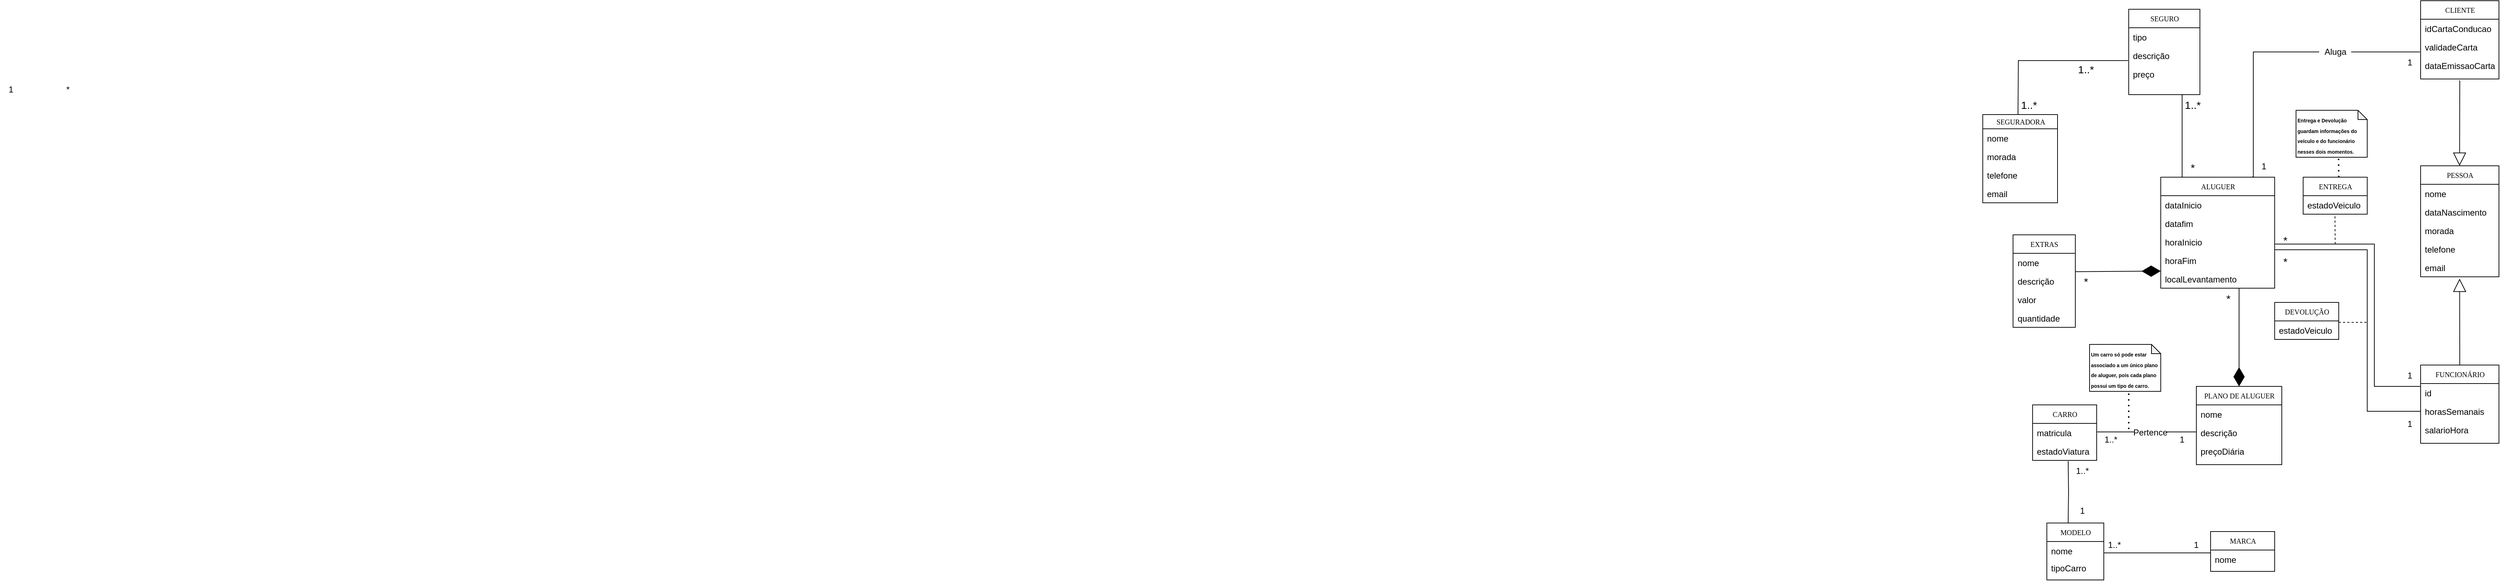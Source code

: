 <mxfile version="22.0.4" type="device">
  <diagram name="Page-1" id="c4acf3e9-155e-7222-9cf6-157b1a14988f">
    <mxGraphModel dx="2537" dy="929" grid="1" gridSize="10" guides="1" tooltips="1" connect="1" arrows="1" fold="1" page="1" pageScale="1" pageWidth="850" pageHeight="1100" background="none" math="0" shadow="0">
      <root>
        <mxCell id="0" />
        <mxCell id="1" parent="0" />
        <mxCell id="5IcPBQkvsi3HylHIgRuO-8" value="&lt;div style=&quot;&quot;&gt;&lt;font style=&quot;font-size: 7px;&quot;&gt;&lt;b&gt;Entrega e Devolução guardam informações do veículo e do funcionário nesses dois momentos.&lt;/b&gt;&lt;/font&gt;&lt;/div&gt;" style="shape=note;whiteSpace=wrap;html=1;backgroundOutline=1;darkOpacity=0.05;size=13;verticalAlign=bottom;labelBackgroundColor=none;labelBorderColor=none;align=left;" vertex="1" parent="1">
          <mxGeometry x="3050" y="162" width="100" height="66" as="geometry" />
        </mxCell>
        <mxCell id="utZW5Ri-ObuBG_dfQ21w-149" value="*" style="text;html=1;align=center;verticalAlign=middle;resizable=0;points=[];autosize=1;strokeColor=none;fillColor=none;" parent="1" vertex="1">
          <mxGeometry x="-95" y="118" width="30" height="30" as="geometry" />
        </mxCell>
        <mxCell id="utZW5Ri-ObuBG_dfQ21w-150" value="1" style="text;html=1;align=center;verticalAlign=middle;resizable=0;points=[];autosize=1;strokeColor=none;fillColor=none;" parent="1" vertex="1">
          <mxGeometry x="-175" y="118" width="30" height="30" as="geometry" />
        </mxCell>
        <mxCell id="u8VHcEahrcE8FP3tKRez-27" value="PESSOA" style="swimlane;html=1;fontStyle=0;childLayout=stackLayout;horizontal=1;startSize=26;fillColor=none;horizontalStack=0;resizeParent=1;resizeLast=0;collapsible=1;marginBottom=0;swimlaneFillColor=#ffffff;rounded=0;shadow=0;comic=0;labelBackgroundColor=none;strokeWidth=1;fontFamily=Verdana;fontSize=10;align=center;" parent="1" vertex="1">
          <mxGeometry x="3225" y="240" width="110" height="156" as="geometry" />
        </mxCell>
        <mxCell id="u8VHcEahrcE8FP3tKRez-28" value="nome" style="text;html=1;strokeColor=none;fillColor=none;align=left;verticalAlign=top;spacingLeft=4;spacingRight=4;whiteSpace=wrap;overflow=hidden;rotatable=0;points=[[0,0.5],[1,0.5]];portConstraint=eastwest;" parent="u8VHcEahrcE8FP3tKRez-27" vertex="1">
          <mxGeometry y="26" width="110" height="26" as="geometry" />
        </mxCell>
        <mxCell id="u8VHcEahrcE8FP3tKRez-29" value="dataNascimento" style="text;html=1;strokeColor=none;fillColor=none;align=left;verticalAlign=top;spacingLeft=4;spacingRight=4;whiteSpace=wrap;overflow=hidden;rotatable=0;points=[[0,0.5],[1,0.5]];portConstraint=eastwest;" parent="u8VHcEahrcE8FP3tKRez-27" vertex="1">
          <mxGeometry y="52" width="110" height="26" as="geometry" />
        </mxCell>
        <mxCell id="u8VHcEahrcE8FP3tKRez-30" value="morada" style="text;html=1;strokeColor=none;fillColor=none;align=left;verticalAlign=top;spacingLeft=4;spacingRight=4;whiteSpace=wrap;overflow=hidden;rotatable=0;points=[[0,0.5],[1,0.5]];portConstraint=eastwest;" parent="u8VHcEahrcE8FP3tKRez-27" vertex="1">
          <mxGeometry y="78" width="110" height="26" as="geometry" />
        </mxCell>
        <mxCell id="u8VHcEahrcE8FP3tKRez-31" value="telefone" style="text;html=1;strokeColor=none;fillColor=none;align=left;verticalAlign=top;spacingLeft=4;spacingRight=4;whiteSpace=wrap;overflow=hidden;rotatable=0;points=[[0,0.5],[1,0.5]];portConstraint=eastwest;" parent="u8VHcEahrcE8FP3tKRez-27" vertex="1">
          <mxGeometry y="104" width="110" height="26" as="geometry" />
        </mxCell>
        <mxCell id="u8VHcEahrcE8FP3tKRez-32" value="email" style="text;html=1;strokeColor=none;fillColor=none;align=left;verticalAlign=top;spacingLeft=4;spacingRight=4;whiteSpace=wrap;overflow=hidden;rotatable=0;points=[[0,0.5],[1,0.5]];portConstraint=eastwest;" parent="u8VHcEahrcE8FP3tKRez-27" vertex="1">
          <mxGeometry y="130" width="110" height="26" as="geometry" />
        </mxCell>
        <mxCell id="u8VHcEahrcE8FP3tKRez-33" value="CLIENTE" style="swimlane;html=1;fontStyle=0;childLayout=stackLayout;horizontal=1;startSize=26;fillColor=none;horizontalStack=0;resizeParent=1;resizeLast=0;collapsible=1;marginBottom=0;swimlaneFillColor=#ffffff;rounded=0;shadow=0;comic=0;labelBackgroundColor=none;strokeWidth=1;fontFamily=Verdana;fontSize=10;align=center;" parent="1" vertex="1">
          <mxGeometry x="3225" y="8" width="110" height="110" as="geometry" />
        </mxCell>
        <mxCell id="u8VHcEahrcE8FP3tKRez-34" value="idCartaConducao" style="text;html=1;strokeColor=none;fillColor=none;align=left;verticalAlign=top;spacingLeft=4;spacingRight=4;whiteSpace=wrap;overflow=hidden;rotatable=0;points=[[0,0.5],[1,0.5]];portConstraint=eastwest;" parent="u8VHcEahrcE8FP3tKRez-33" vertex="1">
          <mxGeometry y="26" width="110" height="26" as="geometry" />
        </mxCell>
        <mxCell id="u8VHcEahrcE8FP3tKRez-35" value="validadeCarta" style="text;html=1;strokeColor=none;fillColor=none;align=left;verticalAlign=top;spacingLeft=4;spacingRight=4;whiteSpace=wrap;overflow=hidden;rotatable=0;points=[[0,0.5],[1,0.5]];portConstraint=eastwest;" parent="u8VHcEahrcE8FP3tKRez-33" vertex="1">
          <mxGeometry y="52" width="110" height="26" as="geometry" />
        </mxCell>
        <mxCell id="u8VHcEahrcE8FP3tKRez-36" value="dataEmissaoCarta" style="text;html=1;strokeColor=none;fillColor=none;align=left;verticalAlign=top;spacingLeft=4;spacingRight=4;whiteSpace=wrap;overflow=hidden;rotatable=0;points=[[0,0.5],[1,0.5]];portConstraint=eastwest;" parent="u8VHcEahrcE8FP3tKRez-33" vertex="1">
          <mxGeometry y="78" width="110" height="26" as="geometry" />
        </mxCell>
        <mxCell id="u8VHcEahrcE8FP3tKRez-38" value="FUNCIONÁRIO" style="swimlane;html=1;fontStyle=0;childLayout=stackLayout;horizontal=1;startSize=26;fillColor=none;horizontalStack=0;resizeParent=1;resizeLast=0;collapsible=1;marginBottom=0;swimlaneFillColor=#ffffff;rounded=0;shadow=0;comic=0;labelBackgroundColor=none;strokeWidth=1;fontFamily=Verdana;fontSize=10;align=center;" parent="1" vertex="1">
          <mxGeometry x="3225" y="520" width="110" height="110" as="geometry" />
        </mxCell>
        <mxCell id="u8VHcEahrcE8FP3tKRez-39" value="id&lt;br&gt;" style="text;html=1;strokeColor=none;fillColor=none;align=left;verticalAlign=top;spacingLeft=4;spacingRight=4;whiteSpace=wrap;overflow=hidden;rotatable=0;points=[[0,0.5],[1,0.5]];portConstraint=eastwest;" parent="u8VHcEahrcE8FP3tKRez-38" vertex="1">
          <mxGeometry y="26" width="110" height="26" as="geometry" />
        </mxCell>
        <mxCell id="u8VHcEahrcE8FP3tKRez-40" value="horasSemanais" style="text;html=1;strokeColor=none;fillColor=none;align=left;verticalAlign=top;spacingLeft=4;spacingRight=4;whiteSpace=wrap;overflow=hidden;rotatable=0;points=[[0,0.5],[1,0.5]];portConstraint=eastwest;" parent="u8VHcEahrcE8FP3tKRez-38" vertex="1">
          <mxGeometry y="52" width="110" height="26" as="geometry" />
        </mxCell>
        <mxCell id="u8VHcEahrcE8FP3tKRez-41" value="salarioHora" style="text;html=1;strokeColor=none;fillColor=none;align=left;verticalAlign=top;spacingLeft=4;spacingRight=4;whiteSpace=wrap;overflow=hidden;rotatable=0;points=[[0,0.5],[1,0.5]];portConstraint=eastwest;" parent="u8VHcEahrcE8FP3tKRez-38" vertex="1">
          <mxGeometry y="78" width="110" height="26" as="geometry" />
        </mxCell>
        <mxCell id="u8VHcEahrcE8FP3tKRez-42" value="CARRO" style="swimlane;html=1;fontStyle=0;childLayout=stackLayout;horizontal=1;startSize=26;fillColor=none;horizontalStack=0;resizeParent=1;resizeLast=0;collapsible=1;marginBottom=0;swimlaneFillColor=#ffffff;rounded=0;shadow=0;comic=0;labelBackgroundColor=none;strokeWidth=1;fontFamily=Verdana;fontSize=10;align=center;" parent="1" vertex="1">
          <mxGeometry x="2680" y="576" width="90" height="78" as="geometry" />
        </mxCell>
        <mxCell id="u8VHcEahrcE8FP3tKRez-43" value="matricula" style="text;html=1;strokeColor=none;fillColor=none;align=left;verticalAlign=top;spacingLeft=4;spacingRight=4;whiteSpace=wrap;overflow=hidden;rotatable=0;points=[[0,0.5],[1,0.5]];portConstraint=eastwest;" parent="u8VHcEahrcE8FP3tKRez-42" vertex="1">
          <mxGeometry y="26" width="90" height="26" as="geometry" />
        </mxCell>
        <mxCell id="u8VHcEahrcE8FP3tKRez-44" value="estadoViatura" style="text;html=1;strokeColor=none;fillColor=none;align=left;verticalAlign=top;spacingLeft=4;spacingRight=4;whiteSpace=wrap;overflow=hidden;rotatable=0;points=[[0,0.5],[1,0.5]];portConstraint=eastwest;" parent="u8VHcEahrcE8FP3tKRez-42" vertex="1">
          <mxGeometry y="52" width="90" height="26" as="geometry" />
        </mxCell>
        <mxCell id="u8VHcEahrcE8FP3tKRez-45" value="ALUGUER" style="swimlane;html=1;fontStyle=0;childLayout=stackLayout;horizontal=1;startSize=26;fillColor=none;horizontalStack=0;resizeParent=1;resizeLast=0;collapsible=1;marginBottom=0;swimlaneFillColor=#ffffff;rounded=0;shadow=0;comic=0;labelBackgroundColor=none;strokeWidth=1;fontFamily=Verdana;fontSize=10;align=center;" parent="1" vertex="1">
          <mxGeometry x="2860" y="256" width="160" height="156" as="geometry" />
        </mxCell>
        <mxCell id="u8VHcEahrcE8FP3tKRez-46" value="dataInicio&lt;br&gt;" style="text;html=1;strokeColor=none;fillColor=none;align=left;verticalAlign=top;spacingLeft=4;spacingRight=4;whiteSpace=wrap;overflow=hidden;rotatable=0;points=[[0,0.5],[1,0.5]];portConstraint=eastwest;" parent="u8VHcEahrcE8FP3tKRez-45" vertex="1">
          <mxGeometry y="26" width="160" height="26" as="geometry" />
        </mxCell>
        <mxCell id="u8VHcEahrcE8FP3tKRez-47" value="datafim" style="text;html=1;strokeColor=none;fillColor=none;align=left;verticalAlign=top;spacingLeft=4;spacingRight=4;whiteSpace=wrap;overflow=hidden;rotatable=0;points=[[0,0.5],[1,0.5]];portConstraint=eastwest;" parent="u8VHcEahrcE8FP3tKRez-45" vertex="1">
          <mxGeometry y="52" width="160" height="26" as="geometry" />
        </mxCell>
        <mxCell id="u8VHcEahrcE8FP3tKRez-48" value="horaInicio" style="text;html=1;strokeColor=none;fillColor=none;align=left;verticalAlign=top;spacingLeft=4;spacingRight=4;whiteSpace=wrap;overflow=hidden;rotatable=0;points=[[0,0.5],[1,0.5]];portConstraint=eastwest;" parent="u8VHcEahrcE8FP3tKRez-45" vertex="1">
          <mxGeometry y="78" width="160" height="26" as="geometry" />
        </mxCell>
        <mxCell id="u8VHcEahrcE8FP3tKRez-49" value="horaFim&lt;br&gt;" style="text;html=1;strokeColor=none;fillColor=none;align=left;verticalAlign=top;spacingLeft=4;spacingRight=4;whiteSpace=wrap;overflow=hidden;rotatable=0;points=[[0,0.5],[1,0.5]];portConstraint=eastwest;" parent="u8VHcEahrcE8FP3tKRez-45" vertex="1">
          <mxGeometry y="104" width="160" height="26" as="geometry" />
        </mxCell>
        <mxCell id="u8VHcEahrcE8FP3tKRez-50" value="localLevantamento" style="text;html=1;strokeColor=none;fillColor=none;align=left;verticalAlign=top;spacingLeft=4;spacingRight=4;whiteSpace=wrap;overflow=hidden;rotatable=0;points=[[0,0.5],[1,0.5]];portConstraint=eastwest;" parent="u8VHcEahrcE8FP3tKRez-45" vertex="1">
          <mxGeometry y="130" width="160" height="26" as="geometry" />
        </mxCell>
        <mxCell id="u8VHcEahrcE8FP3tKRez-56" value="MARCA" style="swimlane;html=1;fontStyle=0;childLayout=stackLayout;horizontal=1;startSize=26;fillColor=none;horizontalStack=0;resizeParent=1;resizeLast=0;collapsible=1;marginBottom=0;swimlaneFillColor=#ffffff;rounded=0;shadow=0;comic=0;labelBackgroundColor=none;strokeWidth=1;fontFamily=Verdana;fontSize=10;align=center;" parent="1" vertex="1">
          <mxGeometry x="2930" y="754" width="90" height="56" as="geometry" />
        </mxCell>
        <mxCell id="u8VHcEahrcE8FP3tKRez-57" value="nome" style="text;html=1;strokeColor=none;fillColor=none;align=left;verticalAlign=top;spacingLeft=4;spacingRight=4;whiteSpace=wrap;overflow=hidden;rotatable=0;points=[[0,0.5],[1,0.5]];portConstraint=eastwest;" parent="u8VHcEahrcE8FP3tKRez-56" vertex="1">
          <mxGeometry y="26" width="90" height="26" as="geometry" />
        </mxCell>
        <mxCell id="u8VHcEahrcE8FP3tKRez-58" value="MODELO" style="swimlane;html=1;fontStyle=0;childLayout=stackLayout;horizontal=1;startSize=26;fillColor=none;horizontalStack=0;resizeParent=1;resizeLast=0;collapsible=1;marginBottom=0;swimlaneFillColor=#ffffff;rounded=0;shadow=0;comic=0;labelBackgroundColor=none;strokeWidth=1;fontFamily=Verdana;fontSize=10;align=center;" parent="1" vertex="1">
          <mxGeometry x="2700" y="742" width="80" height="80" as="geometry" />
        </mxCell>
        <mxCell id="u8VHcEahrcE8FP3tKRez-59" value="nome" style="text;html=1;strokeColor=none;fillColor=none;align=left;verticalAlign=top;spacingLeft=4;spacingRight=4;whiteSpace=wrap;overflow=hidden;rotatable=0;points=[[0,0.5],[1,0.5]];portConstraint=eastwest;" parent="u8VHcEahrcE8FP3tKRez-58" vertex="1">
          <mxGeometry y="26" width="80" height="24" as="geometry" />
        </mxCell>
        <mxCell id="u8VHcEahrcE8FP3tKRez-60" value="tipoCarro" style="text;html=1;strokeColor=none;fillColor=none;align=left;verticalAlign=top;spacingLeft=4;spacingRight=4;whiteSpace=wrap;overflow=hidden;rotatable=0;points=[[0,0.5],[1,0.5]];portConstraint=eastwest;" parent="u8VHcEahrcE8FP3tKRez-58" vertex="1">
          <mxGeometry y="50" width="80" height="26" as="geometry" />
        </mxCell>
        <mxCell id="u8VHcEahrcE8FP3tKRez-63" value="SEGURO" style="swimlane;html=1;fontStyle=0;childLayout=stackLayout;horizontal=1;startSize=26;fillColor=none;horizontalStack=0;resizeParent=1;resizeLast=0;collapsible=1;marginBottom=0;swimlaneFillColor=#ffffff;rounded=0;shadow=0;comic=0;labelBackgroundColor=none;strokeWidth=1;fontFamily=Verdana;fontSize=10;align=center;" parent="1" vertex="1">
          <mxGeometry x="2815" y="20" width="100" height="120" as="geometry" />
        </mxCell>
        <mxCell id="u8VHcEahrcE8FP3tKRez-64" value="tipo" style="text;html=1;strokeColor=none;fillColor=none;align=left;verticalAlign=top;spacingLeft=4;spacingRight=4;whiteSpace=wrap;overflow=hidden;rotatable=0;points=[[0,0.5],[1,0.5]];portConstraint=eastwest;" parent="u8VHcEahrcE8FP3tKRez-63" vertex="1">
          <mxGeometry y="26" width="100" height="26" as="geometry" />
        </mxCell>
        <mxCell id="u8VHcEahrcE8FP3tKRez-65" value="descrição&lt;br&gt;" style="text;html=1;strokeColor=none;fillColor=none;align=left;verticalAlign=top;spacingLeft=4;spacingRight=4;whiteSpace=wrap;overflow=hidden;rotatable=0;points=[[0,0.5],[1,0.5]];portConstraint=eastwest;" parent="u8VHcEahrcE8FP3tKRez-63" vertex="1">
          <mxGeometry y="52" width="100" height="26" as="geometry" />
        </mxCell>
        <mxCell id="u8VHcEahrcE8FP3tKRez-66" value="preço" style="text;html=1;strokeColor=none;fillColor=none;align=left;verticalAlign=top;spacingLeft=4;spacingRight=4;whiteSpace=wrap;overflow=hidden;rotatable=0;points=[[0,0.5],[1,0.5]];portConstraint=eastwest;" parent="u8VHcEahrcE8FP3tKRez-63" vertex="1">
          <mxGeometry y="78" width="100" height="26" as="geometry" />
        </mxCell>
        <mxCell id="u8VHcEahrcE8FP3tKRez-67" value="PLANO DE ALUGUER" style="swimlane;html=1;fontStyle=0;childLayout=stackLayout;horizontal=1;startSize=26;fillColor=none;horizontalStack=0;resizeParent=1;resizeLast=0;collapsible=1;marginBottom=0;swimlaneFillColor=#ffffff;rounded=0;shadow=0;comic=0;labelBackgroundColor=none;strokeWidth=1;fontFamily=Verdana;fontSize=10;align=center;" parent="1" vertex="1">
          <mxGeometry x="2910" y="550" width="120" height="110" as="geometry" />
        </mxCell>
        <mxCell id="1ph47kxzpxHqcFosfZ3S-9" value="nome" style="text;html=1;strokeColor=none;fillColor=none;align=left;verticalAlign=top;spacingLeft=4;spacingRight=4;whiteSpace=wrap;overflow=hidden;rotatable=0;points=[[0,0.5],[1,0.5]];portConstraint=eastwest;" parent="u8VHcEahrcE8FP3tKRez-67" vertex="1">
          <mxGeometry y="26" width="120" height="26" as="geometry" />
        </mxCell>
        <mxCell id="1ph47kxzpxHqcFosfZ3S-10" value="descrição" style="text;html=1;strokeColor=none;fillColor=none;align=left;verticalAlign=top;spacingLeft=4;spacingRight=4;whiteSpace=wrap;overflow=hidden;rotatable=0;points=[[0,0.5],[1,0.5]];portConstraint=eastwest;" parent="u8VHcEahrcE8FP3tKRez-67" vertex="1">
          <mxGeometry y="52" width="120" height="26" as="geometry" />
        </mxCell>
        <mxCell id="1ph47kxzpxHqcFosfZ3S-11" value="preçoDiária" style="text;html=1;strokeColor=none;fillColor=none;align=left;verticalAlign=top;spacingLeft=4;spacingRight=4;whiteSpace=wrap;overflow=hidden;rotatable=0;points=[[0,0.5],[1,0.5]];portConstraint=eastwest;" parent="u8VHcEahrcE8FP3tKRez-67" vertex="1">
          <mxGeometry y="78" width="120" height="26" as="geometry" />
        </mxCell>
        <mxCell id="1ph47kxzpxHqcFosfZ3S-4" value="" style="endArrow=block;endSize=16;endFill=0;html=1;rounded=0;exitX=0.5;exitY=0;exitDx=0;exitDy=0;entryX=0.498;entryY=1.102;entryDx=0;entryDy=0;entryPerimeter=0;" parent="1" source="u8VHcEahrcE8FP3tKRez-38" target="u8VHcEahrcE8FP3tKRez-32" edge="1">
          <mxGeometry width="160" relative="1" as="geometry">
            <mxPoint x="3260" y="460" as="sourcePoint" />
            <mxPoint x="3420" y="460" as="targetPoint" />
          </mxGeometry>
        </mxCell>
        <mxCell id="1ph47kxzpxHqcFosfZ3S-5" value="" style="endArrow=block;endSize=16;endFill=0;html=1;rounded=0;entryX=0.5;entryY=0;entryDx=0;entryDy=0;strokeColor=default;jumpStyle=none;shadow=0;" parent="1" edge="1">
          <mxGeometry width="160" relative="1" as="geometry">
            <mxPoint x="3280" y="120" as="sourcePoint" />
            <mxPoint x="3279.71" y="240.0" as="targetPoint" />
          </mxGeometry>
        </mxCell>
        <mxCell id="1ph47kxzpxHqcFosfZ3S-8" value="" style="endArrow=none;html=1;edgeStyle=orthogonalEdgeStyle;rounded=0;entryX=0;entryY=0.5;entryDx=0;entryDy=0;exitX=1;exitY=0.5;exitDx=0;exitDy=0;" parent="1" edge="1" target="u8VHcEahrcE8FP3tKRez-40">
          <mxGeometry relative="1" as="geometry">
            <mxPoint x="3020" y="358.03" as="sourcePoint" />
            <mxPoint x="3200.96" y="585.542" as="targetPoint" />
            <Array as="points">
              <mxPoint x="3150" y="358" />
              <mxPoint x="3150" y="585" />
            </Array>
          </mxGeometry>
        </mxCell>
        <mxCell id="1ph47kxzpxHqcFosfZ3S-16" value="" style="endArrow=none;html=1;edgeStyle=orthogonalEdgeStyle;rounded=0;entryX=0.805;entryY=-0.004;entryDx=0;entryDy=0;entryPerimeter=0;" parent="1" target="u8VHcEahrcE8FP3tKRez-45" edge="1">
          <mxGeometry relative="1" as="geometry">
            <mxPoint x="3224" y="80" as="sourcePoint" />
            <mxPoint x="3034" y="248" as="targetPoint" />
            <Array as="points">
              <mxPoint x="3224" y="80" />
              <mxPoint x="2990" y="80" />
              <mxPoint x="2990" y="255" />
            </Array>
          </mxGeometry>
        </mxCell>
        <mxCell id="iwyS8x97kc3tYDYb35Mc-1" value="1" style="text;html=1;strokeColor=none;fillColor=none;align=center;verticalAlign=middle;whiteSpace=wrap;rounded=0;" parent="1" vertex="1">
          <mxGeometry x="3180" y="80" width="60" height="30" as="geometry" />
        </mxCell>
        <mxCell id="iwyS8x97kc3tYDYb35Mc-3" value="1" style="text;html=1;strokeColor=none;fillColor=none;align=center;verticalAlign=middle;whiteSpace=wrap;rounded=0;" parent="1" vertex="1">
          <mxGeometry x="2975" y="226" width="60" height="30" as="geometry" />
        </mxCell>
        <mxCell id="iwyS8x97kc3tYDYb35Mc-13" value="&lt;font style=&quot;font-size: 15px;&quot;&gt;*&lt;/font&gt;" style="text;html=1;strokeColor=none;fillColor=none;align=center;verticalAlign=middle;whiteSpace=wrap;rounded=0;" parent="1" vertex="1">
          <mxGeometry x="2730" y="388" width="50" height="28" as="geometry" />
        </mxCell>
        <mxCell id="iwyS8x97kc3tYDYb35Mc-25" value="" style="endArrow=none;html=1;edgeStyle=orthogonalEdgeStyle;rounded=0;" parent="1" edge="1">
          <mxGeometry relative="1" as="geometry">
            <mxPoint x="2970" y="412" as="sourcePoint" />
            <mxPoint x="2970" y="520" as="targetPoint" />
            <Array as="points">
              <mxPoint x="2970" y="470" />
              <mxPoint x="2970" y="470" />
            </Array>
          </mxGeometry>
        </mxCell>
        <mxCell id="iwyS8x97kc3tYDYb35Mc-28" value="" style="endArrow=diamondThin;endFill=1;endSize=24;html=1;rounded=0;entryX=0;entryY=0;entryDx=0;entryDy=0;" parent="1" edge="1">
          <mxGeometry width="160" relative="1" as="geometry">
            <mxPoint x="2970" y="520" as="sourcePoint" />
            <mxPoint x="2970" y="550" as="targetPoint" />
            <Array as="points">
              <mxPoint x="2970" y="530" />
            </Array>
          </mxGeometry>
        </mxCell>
        <mxCell id="iwyS8x97kc3tYDYb35Mc-31" value="&lt;font style=&quot;font-size: 15px;&quot;&gt;*&lt;/font&gt;" style="text;html=1;strokeColor=none;fillColor=none;align=center;verticalAlign=middle;whiteSpace=wrap;rounded=0;" parent="1" vertex="1">
          <mxGeometry x="2880" y="228" width="50" height="28" as="geometry" />
        </mxCell>
        <mxCell id="iwyS8x97kc3tYDYb35Mc-36" value="1" style="text;html=1;strokeColor=none;fillColor=none;align=center;verticalAlign=middle;whiteSpace=wrap;rounded=0;" parent="1" vertex="1">
          <mxGeometry x="3180" y="588" width="60" height="30" as="geometry" />
        </mxCell>
        <mxCell id="iwyS8x97kc3tYDYb35Mc-38" value="&lt;font style=&quot;font-size: 15px;&quot;&gt;*&lt;/font&gt;" style="text;html=1;strokeColor=none;fillColor=none;align=center;verticalAlign=middle;whiteSpace=wrap;rounded=0;" parent="1" vertex="1">
          <mxGeometry x="3010" y="360" width="50" height="28" as="geometry" />
        </mxCell>
        <mxCell id="iwyS8x97kc3tYDYb35Mc-39" value="" style="endArrow=none;dashed=1;html=1;rounded=0;" parent="1" edge="1">
          <mxGeometry width="50" height="50" relative="1" as="geometry">
            <mxPoint x="3110" y="460" as="sourcePoint" />
            <mxPoint x="3150" y="460" as="targetPoint" />
          </mxGeometry>
        </mxCell>
        <mxCell id="iwyS8x97kc3tYDYb35Mc-40" value="DEVOLUÇÃO" style="swimlane;html=1;fontStyle=0;childLayout=stackLayout;horizontal=1;startSize=26;fillColor=none;horizontalStack=0;resizeParent=1;resizeLast=0;collapsible=1;marginBottom=0;swimlaneFillColor=#ffffff;rounded=0;shadow=0;comic=0;labelBackgroundColor=none;strokeWidth=1;fontFamily=Verdana;fontSize=10;align=center;" parent="1" vertex="1">
          <mxGeometry x="3020" y="432" width="90" height="52" as="geometry" />
        </mxCell>
        <mxCell id="iwyS8x97kc3tYDYb35Mc-46" value="estadoVeiculo" style="text;html=1;strokeColor=none;fillColor=none;align=left;verticalAlign=top;spacingLeft=4;spacingRight=4;whiteSpace=wrap;overflow=hidden;rotatable=0;points=[[0,0.5],[1,0.5]];portConstraint=eastwest;" parent="iwyS8x97kc3tYDYb35Mc-40" vertex="1">
          <mxGeometry y="26" width="90" height="26" as="geometry" />
        </mxCell>
        <mxCell id="iwyS8x97kc3tYDYb35Mc-50" value="" style="endArrow=none;dashed=1;html=1;rounded=0;" parent="1" edge="1">
          <mxGeometry width="50" height="50" relative="1" as="geometry">
            <mxPoint x="3105" y="350" as="sourcePoint" />
            <mxPoint x="3104.66" y="308" as="targetPoint" />
          </mxGeometry>
        </mxCell>
        <mxCell id="iwyS8x97kc3tYDYb35Mc-51" value="ENTREGA" style="swimlane;html=1;fontStyle=0;childLayout=stackLayout;horizontal=1;startSize=26;fillColor=none;horizontalStack=0;resizeParent=1;resizeLast=0;collapsible=1;marginBottom=0;swimlaneFillColor=#ffffff;rounded=0;shadow=0;comic=0;labelBackgroundColor=none;strokeWidth=1;fontFamily=Verdana;fontSize=10;align=center;" parent="1" vertex="1">
          <mxGeometry x="3060" y="256" width="90" height="52" as="geometry" />
        </mxCell>
        <mxCell id="iwyS8x97kc3tYDYb35Mc-52" value="estadoVeiculo" style="text;html=1;strokeColor=none;fillColor=none;align=left;verticalAlign=top;spacingLeft=4;spacingRight=4;whiteSpace=wrap;overflow=hidden;rotatable=0;points=[[0,0.5],[1,0.5]];portConstraint=eastwest;" parent="iwyS8x97kc3tYDYb35Mc-51" vertex="1">
          <mxGeometry y="26" width="90" height="26" as="geometry" />
        </mxCell>
        <mxCell id="iwyS8x97kc3tYDYb35Mc-53" value="" style="endArrow=none;html=1;edgeStyle=orthogonalEdgeStyle;rounded=0;exitX=1;exitY=0.5;exitDx=0;exitDy=0;entryX=-0.006;entryY=0.154;entryDx=0;entryDy=0;entryPerimeter=0;" parent="1" source="u8VHcEahrcE8FP3tKRez-48" edge="1" target="u8VHcEahrcE8FP3tKRez-39">
          <mxGeometry relative="1" as="geometry">
            <mxPoint x="3070" y="350" as="sourcePoint" />
            <mxPoint x="3199.97" y="550.01" as="targetPoint" />
            <Array as="points">
              <mxPoint x="3020" y="350" />
              <mxPoint x="3160" y="350" />
              <mxPoint x="3160" y="550" />
            </Array>
          </mxGeometry>
        </mxCell>
        <mxCell id="iwyS8x97kc3tYDYb35Mc-56" value="" style="endArrow=diamondThin;endFill=1;endSize=24;html=1;rounded=0;entryX=-0.003;entryY=0.081;entryDx=0;entryDy=0;entryPerimeter=0;exitX=0.993;exitY=0.879;exitDx=0;exitDy=0;exitPerimeter=0;" parent="1" edge="1">
          <mxGeometry width="160" relative="1" as="geometry">
            <mxPoint x="2739.36" y="388.744" as="sourcePoint" />
            <mxPoint x="2860.0" y="387.996" as="targetPoint" />
          </mxGeometry>
        </mxCell>
        <mxCell id="iwyS8x97kc3tYDYb35Mc-70" value="" style="endArrow=none;html=1;edgeStyle=orthogonalEdgeStyle;rounded=0;exitX=0.75;exitY=1;exitDx=0;exitDy=0;" parent="1" source="u8VHcEahrcE8FP3tKRez-63" edge="1">
          <mxGeometry relative="1" as="geometry">
            <mxPoint x="2890" y="194" as="sourcePoint" />
            <mxPoint x="2890" y="256" as="targetPoint" />
            <Array as="points" />
          </mxGeometry>
        </mxCell>
        <mxCell id="iwyS8x97kc3tYDYb35Mc-71" value="&lt;font style=&quot;font-size: 15px;&quot;&gt;1..*&lt;/font&gt;" style="text;html=1;strokeColor=none;fillColor=none;align=center;verticalAlign=middle;whiteSpace=wrap;rounded=0;" parent="1" vertex="1">
          <mxGeometry x="2880" y="140" width="50" height="28" as="geometry" />
        </mxCell>
        <mxCell id="iwyS8x97kc3tYDYb35Mc-73" value="SEGURADORA" style="swimlane;html=1;fontStyle=0;childLayout=stackLayout;horizontal=1;startSize=20;fillColor=none;horizontalStack=0;resizeParent=1;resizeLast=0;collapsible=1;marginBottom=0;swimlaneFillColor=#ffffff;rounded=0;shadow=0;comic=0;labelBackgroundColor=none;strokeWidth=1;fontFamily=Verdana;fontSize=10;align=center;" parent="1" vertex="1">
          <mxGeometry x="2610" y="168" width="105" height="124" as="geometry" />
        </mxCell>
        <mxCell id="iwyS8x97kc3tYDYb35Mc-74" value="nome" style="text;html=1;strokeColor=none;fillColor=none;align=left;verticalAlign=top;spacingLeft=4;spacingRight=4;whiteSpace=wrap;overflow=hidden;rotatable=0;points=[[0,0.5],[1,0.5]];portConstraint=eastwest;" parent="iwyS8x97kc3tYDYb35Mc-73" vertex="1">
          <mxGeometry y="20" width="105" height="26" as="geometry" />
        </mxCell>
        <mxCell id="iwyS8x97kc3tYDYb35Mc-75" value="morada" style="text;html=1;strokeColor=none;fillColor=none;align=left;verticalAlign=top;spacingLeft=4;spacingRight=4;whiteSpace=wrap;overflow=hidden;rotatable=0;points=[[0,0.5],[1,0.5]];portConstraint=eastwest;" parent="iwyS8x97kc3tYDYb35Mc-73" vertex="1">
          <mxGeometry y="46" width="105" height="26" as="geometry" />
        </mxCell>
        <mxCell id="iwyS8x97kc3tYDYb35Mc-76" value="telefone" style="text;html=1;strokeColor=none;fillColor=none;align=left;verticalAlign=top;spacingLeft=4;spacingRight=4;whiteSpace=wrap;overflow=hidden;rotatable=0;points=[[0,0.5],[1,0.5]];portConstraint=eastwest;" parent="iwyS8x97kc3tYDYb35Mc-73" vertex="1">
          <mxGeometry y="72" width="105" height="26" as="geometry" />
        </mxCell>
        <mxCell id="iwyS8x97kc3tYDYb35Mc-77" value="email" style="text;html=1;strokeColor=none;fillColor=none;align=left;verticalAlign=top;spacingLeft=4;spacingRight=4;whiteSpace=wrap;overflow=hidden;rotatable=0;points=[[0,0.5],[1,0.5]];portConstraint=eastwest;" parent="iwyS8x97kc3tYDYb35Mc-73" vertex="1">
          <mxGeometry y="98" width="105" height="26" as="geometry" />
        </mxCell>
        <mxCell id="iwyS8x97kc3tYDYb35Mc-78" value="EXTRAS" style="swimlane;html=1;fontStyle=0;childLayout=stackLayout;horizontal=1;startSize=26;fillColor=none;horizontalStack=0;resizeParent=1;resizeLast=0;collapsible=1;marginBottom=0;swimlaneFillColor=#ffffff;rounded=0;shadow=0;comic=0;labelBackgroundColor=none;strokeWidth=1;fontFamily=Verdana;fontSize=10;align=center;" parent="1" vertex="1">
          <mxGeometry x="2652.5" y="337" width="87.5" height="130" as="geometry" />
        </mxCell>
        <mxCell id="iwyS8x97kc3tYDYb35Mc-79" value="nome" style="text;html=1;strokeColor=none;fillColor=none;align=left;verticalAlign=top;spacingLeft=4;spacingRight=4;whiteSpace=wrap;overflow=hidden;rotatable=0;points=[[0,0.5],[1,0.5]];portConstraint=eastwest;" parent="iwyS8x97kc3tYDYb35Mc-78" vertex="1">
          <mxGeometry y="26" width="87.5" height="26" as="geometry" />
        </mxCell>
        <mxCell id="iwyS8x97kc3tYDYb35Mc-80" value="descrição" style="text;html=1;strokeColor=none;fillColor=none;align=left;verticalAlign=top;spacingLeft=4;spacingRight=4;whiteSpace=wrap;overflow=hidden;rotatable=0;points=[[0,0.5],[1,0.5]];portConstraint=eastwest;" parent="iwyS8x97kc3tYDYb35Mc-78" vertex="1">
          <mxGeometry y="52" width="87.5" height="26" as="geometry" />
        </mxCell>
        <mxCell id="iwyS8x97kc3tYDYb35Mc-81" value="valor" style="text;html=1;strokeColor=none;fillColor=none;align=left;verticalAlign=top;spacingLeft=4;spacingRight=4;whiteSpace=wrap;overflow=hidden;rotatable=0;points=[[0,0.5],[1,0.5]];portConstraint=eastwest;" parent="iwyS8x97kc3tYDYb35Mc-78" vertex="1">
          <mxGeometry y="78" width="87.5" height="26" as="geometry" />
        </mxCell>
        <mxCell id="iwyS8x97kc3tYDYb35Mc-82" value="quantidade" style="text;html=1;strokeColor=none;fillColor=none;align=left;verticalAlign=top;spacingLeft=4;spacingRight=4;whiteSpace=wrap;overflow=hidden;rotatable=0;points=[[0,0.5],[1,0.5]];portConstraint=eastwest;" parent="iwyS8x97kc3tYDYb35Mc-78" vertex="1">
          <mxGeometry y="104" width="87.5" height="26" as="geometry" />
        </mxCell>
        <mxCell id="iwyS8x97kc3tYDYb35Mc-84" value="" style="endArrow=none;html=1;edgeStyle=orthogonalEdgeStyle;rounded=0;exitX=0.166;exitY=0.035;exitDx=0;exitDy=0;exitPerimeter=0;entryX=0.374;entryY=-0.006;entryDx=0;entryDy=0;entryPerimeter=0;" parent="1" edge="1" target="u8VHcEahrcE8FP3tKRez-58">
          <mxGeometry relative="1" as="geometry">
            <mxPoint x="2729.96" y="655.05" as="sourcePoint" />
            <mxPoint x="2730" y="740" as="targetPoint" />
            <Array as="points" />
          </mxGeometry>
        </mxCell>
        <mxCell id="iwyS8x97kc3tYDYb35Mc-86" value="" style="line;strokeWidth=1;fillColor=none;align=left;verticalAlign=middle;spacingTop=-1;spacingLeft=3;spacingRight=3;rotatable=0;labelPosition=right;points=[];portConstraint=eastwest;strokeColor=inherit;" parent="1" vertex="1">
          <mxGeometry x="2780" y="780" width="150" height="8" as="geometry" />
        </mxCell>
        <mxCell id="iwyS8x97kc3tYDYb35Mc-87" value="1" style="text;html=1;strokeColor=none;fillColor=none;align=center;verticalAlign=middle;whiteSpace=wrap;rounded=0;" parent="1" vertex="1">
          <mxGeometry x="2880" y="758" width="60" height="30" as="geometry" />
        </mxCell>
        <mxCell id="iwyS8x97kc3tYDYb35Mc-88" value="1..*" style="text;html=1;strokeColor=none;fillColor=none;align=center;verticalAlign=middle;whiteSpace=wrap;rounded=0;" parent="1" vertex="1">
          <mxGeometry x="2775" y="762" width="40" height="22" as="geometry" />
        </mxCell>
        <mxCell id="iwyS8x97kc3tYDYb35Mc-89" value="1..*" style="text;html=1;strokeColor=none;fillColor=none;align=center;verticalAlign=middle;whiteSpace=wrap;rounded=0;" parent="1" vertex="1">
          <mxGeometry x="2760" y="610" width="60" height="30" as="geometry" />
        </mxCell>
        <mxCell id="iwyS8x97kc3tYDYb35Mc-90" value="1" style="text;html=1;strokeColor=none;fillColor=none;align=center;verticalAlign=middle;whiteSpace=wrap;rounded=0;" parent="1" vertex="1">
          <mxGeometry x="2740" y="710" width="20" height="30" as="geometry" />
        </mxCell>
        <mxCell id="iwyS8x97kc3tYDYb35Mc-92" value="1" style="text;html=1;strokeColor=none;fillColor=none;align=center;verticalAlign=middle;whiteSpace=wrap;rounded=0;" parent="1" vertex="1">
          <mxGeometry x="3180" y="520" width="60" height="30" as="geometry" />
        </mxCell>
        <mxCell id="iwyS8x97kc3tYDYb35Mc-93" value="&lt;font style=&quot;font-size: 15px;&quot;&gt;*&lt;/font&gt;" style="text;html=1;strokeColor=none;fillColor=none;align=center;verticalAlign=middle;whiteSpace=wrap;rounded=0;" parent="1" vertex="1">
          <mxGeometry x="3010" y="330" width="50" height="28" as="geometry" />
        </mxCell>
        <mxCell id="iwyS8x97kc3tYDYb35Mc-94" value="&lt;font style=&quot;font-size: 15px;&quot;&gt;*&lt;/font&gt;" style="text;html=1;strokeColor=none;fillColor=none;align=center;verticalAlign=middle;whiteSpace=wrap;rounded=0;" parent="1" vertex="1">
          <mxGeometry x="2930" y="412" width="50" height="28" as="geometry" />
        </mxCell>
        <mxCell id="iwyS8x97kc3tYDYb35Mc-97" value="" style="line;strokeWidth=1;fillColor=none;align=left;verticalAlign=middle;spacingTop=-1;spacingLeft=3;spacingRight=3;rotatable=0;labelPosition=right;points=[];portConstraint=eastwest;strokeColor=inherit;" parent="1" vertex="1">
          <mxGeometry x="2770" y="610" width="140" height="8" as="geometry" />
        </mxCell>
        <mxCell id="iwyS8x97kc3tYDYb35Mc-98" value="1" style="text;html=1;strokeColor=none;fillColor=none;align=center;verticalAlign=middle;whiteSpace=wrap;rounded=0;" parent="1" vertex="1">
          <mxGeometry x="2860" y="610" width="60" height="30" as="geometry" />
        </mxCell>
        <mxCell id="iwyS8x97kc3tYDYb35Mc-99" value="" style="endArrow=none;html=1;edgeStyle=orthogonalEdgeStyle;rounded=0;exitX=-0.01;exitY=0.773;exitDx=0;exitDy=0;exitPerimeter=0;" parent="1" source="u8VHcEahrcE8FP3tKRez-65" edge="1">
          <mxGeometry relative="1" as="geometry">
            <mxPoint x="2659.47" y="52" as="sourcePoint" />
            <mxPoint x="2659.47" y="168" as="targetPoint" />
            <Array as="points" />
          </mxGeometry>
        </mxCell>
        <mxCell id="iwyS8x97kc3tYDYb35Mc-100" value="&lt;font style=&quot;font-size: 15px;&quot;&gt;1..*&lt;/font&gt;" style="text;html=1;strokeColor=none;fillColor=none;align=center;verticalAlign=middle;whiteSpace=wrap;rounded=0;" parent="1" vertex="1">
          <mxGeometry x="2730" y="90" width="50" height="28" as="geometry" />
        </mxCell>
        <mxCell id="iwyS8x97kc3tYDYb35Mc-101" value="&lt;font style=&quot;font-size: 15px;&quot;&gt;1..*&lt;/font&gt;" style="text;html=1;strokeColor=none;fillColor=none;align=center;verticalAlign=middle;whiteSpace=wrap;rounded=0;" parent="1" vertex="1">
          <mxGeometry x="2650" y="140" width="50" height="28" as="geometry" />
        </mxCell>
        <mxCell id="5IcPBQkvsi3HylHIgRuO-3" value="" style="endArrow=none;dashed=1;html=1;dashPattern=1 3;strokeWidth=2;rounded=0;entryX=0.647;entryY=0.991;entryDx=0;entryDy=0;entryPerimeter=0;" edge="1" parent="1">
          <mxGeometry width="50" height="50" relative="1" as="geometry">
            <mxPoint x="3110" y="256" as="sourcePoint" />
            <mxPoint x="3109.7" y="225.37" as="targetPoint" />
          </mxGeometry>
        </mxCell>
        <mxCell id="5IcPBQkvsi3HylHIgRuO-9" value="&lt;div style=&quot;&quot;&gt;&lt;span style=&quot;font-size: 7px;&quot;&gt;&lt;b&gt;Um carro só pode estar associado a um único plano de aluguer, pois cada plano possui um tipo de carro.&lt;/b&gt;&lt;/span&gt;&lt;/div&gt;" style="shape=note;whiteSpace=wrap;html=1;backgroundOutline=1;darkOpacity=0.05;size=13;verticalAlign=bottom;labelBackgroundColor=none;labelBorderColor=none;align=left;" vertex="1" parent="1">
          <mxGeometry x="2760" y="491" width="100" height="66" as="geometry" />
        </mxCell>
        <mxCell id="5IcPBQkvsi3HylHIgRuO-10" value="" style="endArrow=none;dashed=1;html=1;dashPattern=1 3;strokeWidth=2;rounded=0;" edge="1" parent="1">
          <mxGeometry width="50" height="50" relative="1" as="geometry">
            <mxPoint x="2815" y="610" as="sourcePoint" />
            <mxPoint x="2815" y="560" as="targetPoint" />
          </mxGeometry>
        </mxCell>
        <mxCell id="5IcPBQkvsi3HylHIgRuO-14" value="Aluga" style="text;html=1;strokeColor=none;fillColor=default;align=center;verticalAlign=middle;whiteSpace=wrap;rounded=0;" vertex="1" parent="1">
          <mxGeometry x="3082.5" y="70" width="45" height="20" as="geometry" />
        </mxCell>
        <mxCell id="5IcPBQkvsi3HylHIgRuO-20" value="Pertence" style="text;html=1;strokeColor=none;fillColor=default;align=center;verticalAlign=middle;whiteSpace=wrap;rounded=0;" vertex="1" parent="1">
          <mxGeometry x="2822.5" y="605" width="45" height="20" as="geometry" />
        </mxCell>
        <mxCell id="5IcPBQkvsi3HylHIgRuO-22" value="1..*" style="text;html=1;strokeColor=none;fillColor=none;align=center;verticalAlign=middle;whiteSpace=wrap;rounded=0;" vertex="1" parent="1">
          <mxGeometry x="2740" y="654" width="20" height="30" as="geometry" />
        </mxCell>
      </root>
    </mxGraphModel>
  </diagram>
</mxfile>
